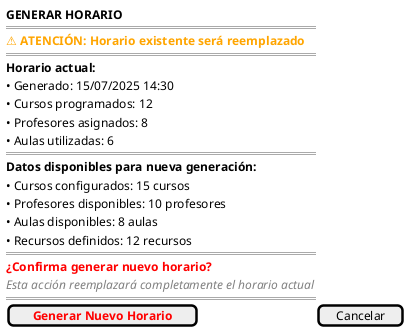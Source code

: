 @startsalt generarHorario-wireframe-confirmation
{
    <b>GENERAR HORARIO</b>
    ====
    <color:orange><b>⚠ ATENCIÓN: Horario existente será reemplazado</b></color>
    ====
    <b>Horario actual:</b>
    • Generado: 15/07/2025 14:30
    • Cursos programados: 12
    • Profesores asignados: 8
    • Aulas utilizadas: 6
    ====
    <b>Datos disponibles para nueva generación:</b>
    • Cursos configurados: 15 cursos
    • Profesores disponibles: 10 profesores  
    • Aulas disponibles: 8 aulas
    • Recursos definidos: 12 recursos
    ====
    <color:red><b>¿Confirma generar nuevo horario?</b></color>
    <color:gray><i>Esta acción reemplazará completamente el horario actual</i></color>
    ====
    [ <color:red><b>Generar Nuevo Horario</b></color> ] | [ Cancelar ]
}
@endsalt

@startsalt generarHorario-wireframe-insufficient
{
    <b>GENERAR HORARIO</b>
    ====
    <color:red><b>❌ DATOS INSUFICIENTES</b></color>
    ====
    <b>El sistema requiere datos mínimos para generar horario:</b>
    --
    <color:red>✗ Cursos: 0 configurados (mínimo: 1)</color>
    <color:green>✓ Profesores: 3 disponibles (mínimo: 1)</color>
    <color:green>✓ Aulas: 2 disponibles (mínimo: 1)</color>
    --
    <b>Acciones recomendadas:</b>
    • Configure al menos 1 curso en el sistema
    • Verifique que el curso tenga profesor asignado
    • Asegúrese de que hay aulas disponibles
    ====
    [ <b>Entendido</b> ]
    ====
    <size:9><i>Una vez configurados los datos mínimos,</i></size>
    <size:9><i>podrá generar el horario desde el menú principal.</i></size>
}
@endsalt

@startsalt generarHorario-wireframe-generating
{
    <b>GENERANDO HORARIO</b>
    ====
    <b>🔄 Generación en progreso...</b>
    ====
    <b>Datos procesados:</b>
    • Cursos: 15
    • Profesores: 10
    • Aulas: 8
    • Recursos: 12
    ====
    <b>Algoritmo de optimización ejecutándose</b>
    <i>Por favor espere...</i>
    ====
    <size:9><i>El proceso puede tardar unos momentos</i></size>
    <size:9><i>dependiendo de la cantidad de datos.</i></size>
}
@endsalt